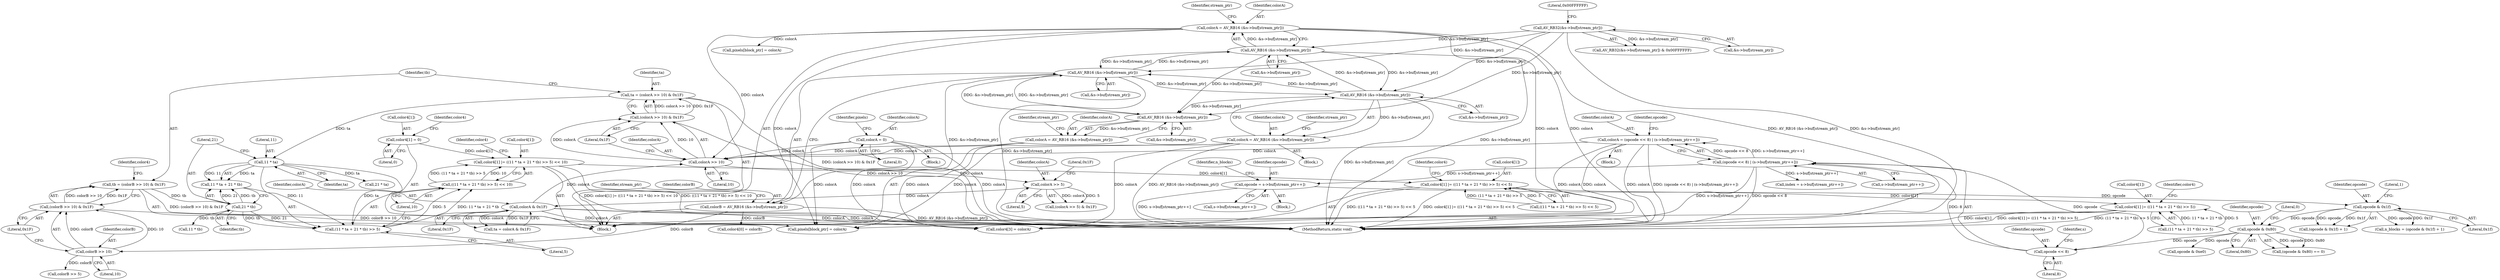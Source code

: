 digraph "0_FFmpeg_3819db745da2ac7fb3faacb116788c32f4753f34@array" {
"1000446" [label="(Call,color4[1] |= ((11 * ta + 21 * tb) >> 5) << 10)"];
"1000417" [label="(Call,color4[1] = 0)"];
"1000450" [label="(Call,((11 * ta + 21 * tb) >> 5) << 10)"];
"1000451" [label="(Call,(11 * ta + 21 * tb) >> 5)"];
"1000453" [label="(Call,11 * ta)"];
"1000432" [label="(Call,ta = (colorA >> 10) & 0x1F)"];
"1000434" [label="(Call,(colorA >> 10) & 0x1F)"];
"1000435" [label="(Call,colorA >> 10)"];
"1000333" [label="(Call,colorA = AV_RB16 (&s->buf[stream_ptr]))"];
"1000335" [label="(Call,AV_RB16 (&s->buf[stream_ptr]))"];
"1000402" [label="(Call,AV_RB16 (&s->buf[stream_ptr]))"];
"1000675" [label="(Call,AV_RB16 (&s->buf[stream_ptr]))"];
"1000212" [label="(Call,AV_RB32(&s->buf[stream_ptr]))"];
"1000389" [label="(Call,AV_RB16 (&s->buf[stream_ptr]))"];
"1000387" [label="(Call,colorA = AV_RB16 (&s->buf[stream_ptr]))"];
"1000522" [label="(Call,colorA & 0x1F)"];
"1000479" [label="(Call,colorA >> 5)"];
"1000157" [label="(Call,colorA = 0)"];
"1000288" [label="(Call,colorA = (opcode << 8) | (s->buf[stream_ptr++]))"];
"1000290" [label="(Call,(opcode << 8) | (s->buf[stream_ptr++]))"];
"1000291" [label="(Call,opcode << 8)"];
"1000283" [label="(Call,opcode & 0x80)"];
"1000277" [label="(Call,opcode & 0x1f)"];
"1000266" [label="(Call,opcode = s->buf[stream_ptr++])"];
"1000673" [label="(Call,colorA = AV_RB16 (&s->buf[stream_ptr]))"];
"1000456" [label="(Call,21 * tb)"];
"1000439" [label="(Call,tb = (colorB >> 10) & 0x1F)"];
"1000441" [label="(Call,(colorB >> 10) & 0x1F)"];
"1000442" [label="(Call,colorB >> 10)"];
"1000400" [label="(Call,colorB = AV_RB16 (&s->buf[stream_ptr]))"];
"1000490" [label="(Call,color4[1] |= ((11 * ta + 21 * tb) >> 5) << 5)"];
"1000530" [label="(Call,color4[1] |= ((11 * ta + 21 * tb) >> 5))"];
"1000494" [label="(Call,((11 * ta + 21 * tb) >> 5) << 5)"];
"1000265" [label="(Block,)"];
"1000482" [label="(Literal,0x1F)"];
"1000453" [label="(Call,11 * ta)"];
"1000274" [label="(Call,n_blocks = (opcode & 0x1f) + 1)"];
"1000401" [label="(Identifier,colorB)"];
"1000672" [label="(Block,)"];
"1000288" [label="(Call,colorA = (opcode << 8) | (s->buf[stream_ptr++]))"];
"1000402" [label="(Call,AV_RB16 (&s->buf[stream_ptr]))"];
"1000286" [label="(Literal,0)"];
"1000451" [label="(Call,(11 * ta + 21 * tb) >> 5)"];
"1000293" [label="(Literal,8)"];
"1000490" [label="(Call,color4[1] |= ((11 * ta + 21 * tb) >> 5) << 5)"];
"1000675" [label="(Call,AV_RB16 (&s->buf[stream_ptr]))"];
"1000158" [label="(Identifier,colorA)"];
"1000586" [label="(Call,index = s->buf[stream_ptr++])"];
"1000336" [label="(Call,&s->buf[stream_ptr])"];
"1000403" [label="(Call,&s->buf[stream_ptr])"];
"1000444" [label="(Literal,10)"];
"1000491" [label="(Call,color4[1])"];
"1000122" [label="(Block,)"];
"1000436" [label="(Identifier,colorA)"];
"1000290" [label="(Call,(opcode << 8) | (s->buf[stream_ptr++]))"];
"1000433" [label="(Identifier,ta)"];
"1000285" [label="(Literal,0x80)"];
"1000418" [label="(Call,color4[1])"];
"1000479" [label="(Call,colorA >> 5)"];
"1000437" [label="(Literal,10)"];
"1000277" [label="(Call,opcode & 0x1f)"];
"1000683" [label="(Identifier,stream_ptr)"];
"1000530" [label="(Call,color4[1] |= ((11 * ta + 21 * tb) >> 5))"];
"1000455" [label="(Identifier,ta)"];
"1000454" [label="(Literal,11)"];
"1000421" [label="(Literal,0)"];
"1000435" [label="(Call,colorA >> 10)"];
"1000478" [label="(Call,(colorA >> 5) & 0x1F)"];
"1000266" [label="(Call,opcode = s->buf[stream_ptr++])"];
"1000275" [label="(Identifier,n_blocks)"];
"1000212" [label="(Call,AV_RB32(&s->buf[stream_ptr]))"];
"1000432" [label="(Call,ta = (colorA >> 10) & 0x1F)"];
"1000531" [label="(Call,color4[1])"];
"1000434" [label="(Call,(colorA >> 10) & 0x1F)"];
"1000389" [label="(Call,AV_RB16 (&s->buf[stream_ptr]))"];
"1000459" [label="(Literal,5)"];
"1000450" [label="(Call,((11 * ta + 21 * tb) >> 5) << 10)"];
"1000159" [label="(Literal,0)"];
"1000481" [label="(Literal,5)"];
"1000280" [label="(Literal,1)"];
"1000674" [label="(Identifier,colorA)"];
"1000438" [label="(Literal,0x1F)"];
"1000448" [label="(Identifier,color4)"];
"1000446" [label="(Call,color4[1] |= ((11 * ta + 21 * tb) >> 5) << 10)"];
"1000292" [label="(Identifier,opcode)"];
"1000417" [label="(Call,color4[1] = 0)"];
"1000324" [label="(Block,)"];
"1000268" [label="(Call,s->buf[stream_ptr++])"];
"1000463" [label="(Identifier,color4)"];
"1000439" [label="(Call,tb = (colorB >> 10) & 0x1F)"];
"1000443" [label="(Identifier,colorB)"];
"1000507" [label="(Identifier,color4)"];
"1000685" [label="(Call,pixels[block_ptr] = colorA)"];
"1000279" [label="(Literal,0x1f)"];
"1000486" [label="(Call,colorB >> 5)"];
"1000520" [label="(Call,ta = colorA & 0x1F)"];
"1000276" [label="(Call,(opcode & 0x1f) + 1)"];
"1000387" [label="(Call,colorA = AV_RB16 (&s->buf[stream_ptr]))"];
"1000457" [label="(Literal,21)"];
"1000211" [label="(Call,AV_RB32(&s->buf[stream_ptr]) & 0x00FFFFFF)"];
"1000294" [label="(Call,s->buf[stream_ptr++])"];
"1000400" [label="(Call,colorB = AV_RB16 (&s->buf[stream_ptr]))"];
"1000335" [label="(Call,AV_RB16 (&s->buf[stream_ptr]))"];
"1000334" [label="(Identifier,colorA)"];
"1000673" [label="(Call,colorA = AV_RB16 (&s->buf[stream_ptr]))"];
"1000442" [label="(Call,colorB >> 10)"];
"1000296" [label="(Identifier,s)"];
"1000397" [label="(Identifier,stream_ptr)"];
"1000709" [label="(MethodReturn,static void)"];
"1000460" [label="(Literal,10)"];
"1000468" [label="(Call,21 * ta)"];
"1000452" [label="(Call,11 * ta + 21 * tb)"];
"1000456" [label="(Call,21 * tb)"];
"1000343" [label="(Identifier,stream_ptr)"];
"1000471" [label="(Call,11 * tb)"];
"1000283" [label="(Call,opcode & 0x80)"];
"1000219" [label="(Literal,0x00FFFFFF)"];
"1000410" [label="(Identifier,stream_ptr)"];
"1000267" [label="(Identifier,opcode)"];
"1000291" [label="(Call,opcode << 8)"];
"1000157" [label="(Call,colorA = 0)"];
"1000278" [label="(Identifier,opcode)"];
"1000545" [label="(Identifier,color4)"];
"1000333" [label="(Call,colorA = AV_RB16 (&s->buf[stream_ptr]))"];
"1000447" [label="(Call,color4[1])"];
"1000213" [label="(Call,&s->buf[stream_ptr])"];
"1000440" [label="(Identifier,tb)"];
"1000284" [label="(Identifier,opcode)"];
"1000534" [label="(Call,(11 * ta + 21 * tb) >> 5)"];
"1000480" [label="(Identifier,colorA)"];
"1000424" [label="(Identifier,color4)"];
"1000427" [label="(Call,color4[3] = colorA)"];
"1000168" [label="(Identifier,pixels)"];
"1000522" [label="(Call,colorA & 0x1F)"];
"1000388" [label="(Identifier,colorA)"];
"1000301" [label="(Identifier,opcode)"];
"1000441" [label="(Call,(colorB >> 10) & 0x1F)"];
"1000390" [label="(Call,&s->buf[stream_ptr])"];
"1000282" [label="(Call,(opcode & 0x80) == 0)"];
"1000287" [label="(Block,)"];
"1000524" [label="(Literal,0x1F)"];
"1000676" [label="(Call,&s->buf[stream_ptr])"];
"1000289" [label="(Identifier,colorA)"];
"1000445" [label="(Literal,0x1F)"];
"1000458" [label="(Identifier,tb)"];
"1000321" [label="(Call,opcode & 0xe0)"];
"1000523" [label="(Identifier,colorA)"];
"1000412" [label="(Call,color4[0] = colorB)"];
"1000374" [label="(Call,pixels[block_ptr] = colorA)"];
"1000446" -> "1000324"  [label="AST: "];
"1000446" -> "1000450"  [label="CFG: "];
"1000447" -> "1000446"  [label="AST: "];
"1000450" -> "1000446"  [label="AST: "];
"1000463" -> "1000446"  [label="CFG: "];
"1000446" -> "1000709"  [label="DDG: ((11 * ta + 21 * tb) >> 5) << 10"];
"1000446" -> "1000709"  [label="DDG: color4[1] |= ((11 * ta + 21 * tb) >> 5) << 10"];
"1000417" -> "1000446"  [label="DDG: color4[1]"];
"1000450" -> "1000446"  [label="DDG: (11 * ta + 21 * tb) >> 5"];
"1000450" -> "1000446"  [label="DDG: 10"];
"1000446" -> "1000490"  [label="DDG: color4[1]"];
"1000417" -> "1000324"  [label="AST: "];
"1000417" -> "1000421"  [label="CFG: "];
"1000418" -> "1000417"  [label="AST: "];
"1000421" -> "1000417"  [label="AST: "];
"1000424" -> "1000417"  [label="CFG: "];
"1000450" -> "1000460"  [label="CFG: "];
"1000451" -> "1000450"  [label="AST: "];
"1000460" -> "1000450"  [label="AST: "];
"1000451" -> "1000450"  [label="DDG: 11 * ta + 21 * tb"];
"1000451" -> "1000450"  [label="DDG: 5"];
"1000451" -> "1000459"  [label="CFG: "];
"1000452" -> "1000451"  [label="AST: "];
"1000459" -> "1000451"  [label="AST: "];
"1000460" -> "1000451"  [label="CFG: "];
"1000453" -> "1000451"  [label="DDG: 11"];
"1000453" -> "1000451"  [label="DDG: ta"];
"1000456" -> "1000451"  [label="DDG: 21"];
"1000456" -> "1000451"  [label="DDG: tb"];
"1000453" -> "1000452"  [label="AST: "];
"1000453" -> "1000455"  [label="CFG: "];
"1000454" -> "1000453"  [label="AST: "];
"1000455" -> "1000453"  [label="AST: "];
"1000457" -> "1000453"  [label="CFG: "];
"1000453" -> "1000452"  [label="DDG: 11"];
"1000453" -> "1000452"  [label="DDG: ta"];
"1000432" -> "1000453"  [label="DDG: ta"];
"1000453" -> "1000468"  [label="DDG: ta"];
"1000432" -> "1000324"  [label="AST: "];
"1000432" -> "1000434"  [label="CFG: "];
"1000433" -> "1000432"  [label="AST: "];
"1000434" -> "1000432"  [label="AST: "];
"1000440" -> "1000432"  [label="CFG: "];
"1000432" -> "1000709"  [label="DDG: (colorA >> 10) & 0x1F"];
"1000434" -> "1000432"  [label="DDG: colorA >> 10"];
"1000434" -> "1000432"  [label="DDG: 0x1F"];
"1000434" -> "1000438"  [label="CFG: "];
"1000435" -> "1000434"  [label="AST: "];
"1000438" -> "1000434"  [label="AST: "];
"1000434" -> "1000709"  [label="DDG: colorA >> 10"];
"1000435" -> "1000434"  [label="DDG: colorA"];
"1000435" -> "1000434"  [label="DDG: 10"];
"1000435" -> "1000437"  [label="CFG: "];
"1000436" -> "1000435"  [label="AST: "];
"1000437" -> "1000435"  [label="AST: "];
"1000438" -> "1000435"  [label="CFG: "];
"1000333" -> "1000435"  [label="DDG: colorA"];
"1000387" -> "1000435"  [label="DDG: colorA"];
"1000522" -> "1000435"  [label="DDG: colorA"];
"1000157" -> "1000435"  [label="DDG: colorA"];
"1000288" -> "1000435"  [label="DDG: colorA"];
"1000673" -> "1000435"  [label="DDG: colorA"];
"1000435" -> "1000479"  [label="DDG: colorA"];
"1000333" -> "1000324"  [label="AST: "];
"1000333" -> "1000335"  [label="CFG: "];
"1000334" -> "1000333"  [label="AST: "];
"1000335" -> "1000333"  [label="AST: "];
"1000343" -> "1000333"  [label="CFG: "];
"1000333" -> "1000709"  [label="DDG: colorA"];
"1000333" -> "1000709"  [label="DDG: AV_RB16 (&s->buf[stream_ptr])"];
"1000335" -> "1000333"  [label="DDG: &s->buf[stream_ptr]"];
"1000333" -> "1000374"  [label="DDG: colorA"];
"1000333" -> "1000427"  [label="DDG: colorA"];
"1000333" -> "1000685"  [label="DDG: colorA"];
"1000335" -> "1000336"  [label="CFG: "];
"1000336" -> "1000335"  [label="AST: "];
"1000335" -> "1000709"  [label="DDG: &s->buf[stream_ptr]"];
"1000402" -> "1000335"  [label="DDG: &s->buf[stream_ptr]"];
"1000212" -> "1000335"  [label="DDG: &s->buf[stream_ptr]"];
"1000675" -> "1000335"  [label="DDG: &s->buf[stream_ptr]"];
"1000335" -> "1000389"  [label="DDG: &s->buf[stream_ptr]"];
"1000335" -> "1000402"  [label="DDG: &s->buf[stream_ptr]"];
"1000335" -> "1000675"  [label="DDG: &s->buf[stream_ptr]"];
"1000402" -> "1000400"  [label="AST: "];
"1000402" -> "1000403"  [label="CFG: "];
"1000403" -> "1000402"  [label="AST: "];
"1000400" -> "1000402"  [label="CFG: "];
"1000402" -> "1000709"  [label="DDG: &s->buf[stream_ptr]"];
"1000402" -> "1000389"  [label="DDG: &s->buf[stream_ptr]"];
"1000402" -> "1000400"  [label="DDG: &s->buf[stream_ptr]"];
"1000675" -> "1000402"  [label="DDG: &s->buf[stream_ptr]"];
"1000389" -> "1000402"  [label="DDG: &s->buf[stream_ptr]"];
"1000212" -> "1000402"  [label="DDG: &s->buf[stream_ptr]"];
"1000402" -> "1000675"  [label="DDG: &s->buf[stream_ptr]"];
"1000675" -> "1000673"  [label="AST: "];
"1000675" -> "1000676"  [label="CFG: "];
"1000676" -> "1000675"  [label="AST: "];
"1000673" -> "1000675"  [label="CFG: "];
"1000675" -> "1000709"  [label="DDG: &s->buf[stream_ptr]"];
"1000675" -> "1000389"  [label="DDG: &s->buf[stream_ptr]"];
"1000675" -> "1000673"  [label="DDG: &s->buf[stream_ptr]"];
"1000212" -> "1000675"  [label="DDG: &s->buf[stream_ptr]"];
"1000212" -> "1000211"  [label="AST: "];
"1000212" -> "1000213"  [label="CFG: "];
"1000213" -> "1000212"  [label="AST: "];
"1000219" -> "1000212"  [label="CFG: "];
"1000212" -> "1000709"  [label="DDG: &s->buf[stream_ptr]"];
"1000212" -> "1000211"  [label="DDG: &s->buf[stream_ptr]"];
"1000212" -> "1000389"  [label="DDG: &s->buf[stream_ptr]"];
"1000389" -> "1000387"  [label="AST: "];
"1000389" -> "1000390"  [label="CFG: "];
"1000390" -> "1000389"  [label="AST: "];
"1000387" -> "1000389"  [label="CFG: "];
"1000389" -> "1000387"  [label="DDG: &s->buf[stream_ptr]"];
"1000387" -> "1000324"  [label="AST: "];
"1000388" -> "1000387"  [label="AST: "];
"1000397" -> "1000387"  [label="CFG: "];
"1000387" -> "1000427"  [label="DDG: colorA"];
"1000522" -> "1000520"  [label="AST: "];
"1000522" -> "1000524"  [label="CFG: "];
"1000523" -> "1000522"  [label="AST: "];
"1000524" -> "1000522"  [label="AST: "];
"1000520" -> "1000522"  [label="CFG: "];
"1000522" -> "1000709"  [label="DDG: colorA"];
"1000522" -> "1000427"  [label="DDG: colorA"];
"1000522" -> "1000520"  [label="DDG: colorA"];
"1000522" -> "1000520"  [label="DDG: 0x1F"];
"1000479" -> "1000522"  [label="DDG: colorA"];
"1000522" -> "1000685"  [label="DDG: colorA"];
"1000479" -> "1000478"  [label="AST: "];
"1000479" -> "1000481"  [label="CFG: "];
"1000480" -> "1000479"  [label="AST: "];
"1000481" -> "1000479"  [label="AST: "];
"1000482" -> "1000479"  [label="CFG: "];
"1000479" -> "1000478"  [label="DDG: colorA"];
"1000479" -> "1000478"  [label="DDG: 5"];
"1000157" -> "1000122"  [label="AST: "];
"1000157" -> "1000159"  [label="CFG: "];
"1000158" -> "1000157"  [label="AST: "];
"1000159" -> "1000157"  [label="AST: "];
"1000168" -> "1000157"  [label="CFG: "];
"1000157" -> "1000709"  [label="DDG: colorA"];
"1000157" -> "1000427"  [label="DDG: colorA"];
"1000157" -> "1000685"  [label="DDG: colorA"];
"1000288" -> "1000287"  [label="AST: "];
"1000288" -> "1000290"  [label="CFG: "];
"1000289" -> "1000288"  [label="AST: "];
"1000290" -> "1000288"  [label="AST: "];
"1000301" -> "1000288"  [label="CFG: "];
"1000288" -> "1000709"  [label="DDG: (opcode << 8) | (s->buf[stream_ptr++])"];
"1000288" -> "1000709"  [label="DDG: colorA"];
"1000290" -> "1000288"  [label="DDG: opcode << 8"];
"1000290" -> "1000288"  [label="DDG: s->buf[stream_ptr++]"];
"1000288" -> "1000427"  [label="DDG: colorA"];
"1000288" -> "1000685"  [label="DDG: colorA"];
"1000290" -> "1000294"  [label="CFG: "];
"1000291" -> "1000290"  [label="AST: "];
"1000294" -> "1000290"  [label="AST: "];
"1000290" -> "1000709"  [label="DDG: opcode << 8"];
"1000290" -> "1000709"  [label="DDG: s->buf[stream_ptr++]"];
"1000290" -> "1000266"  [label="DDG: s->buf[stream_ptr++]"];
"1000291" -> "1000290"  [label="DDG: opcode"];
"1000291" -> "1000290"  [label="DDG: 8"];
"1000290" -> "1000586"  [label="DDG: s->buf[stream_ptr++]"];
"1000291" -> "1000293"  [label="CFG: "];
"1000292" -> "1000291"  [label="AST: "];
"1000293" -> "1000291"  [label="AST: "];
"1000296" -> "1000291"  [label="CFG: "];
"1000283" -> "1000291"  [label="DDG: opcode"];
"1000283" -> "1000282"  [label="AST: "];
"1000283" -> "1000285"  [label="CFG: "];
"1000284" -> "1000283"  [label="AST: "];
"1000285" -> "1000283"  [label="AST: "];
"1000286" -> "1000283"  [label="CFG: "];
"1000283" -> "1000282"  [label="DDG: opcode"];
"1000283" -> "1000282"  [label="DDG: 0x80"];
"1000277" -> "1000283"  [label="DDG: opcode"];
"1000283" -> "1000321"  [label="DDG: opcode"];
"1000277" -> "1000276"  [label="AST: "];
"1000277" -> "1000279"  [label="CFG: "];
"1000278" -> "1000277"  [label="AST: "];
"1000279" -> "1000277"  [label="AST: "];
"1000280" -> "1000277"  [label="CFG: "];
"1000277" -> "1000274"  [label="DDG: opcode"];
"1000277" -> "1000274"  [label="DDG: 0x1f"];
"1000277" -> "1000276"  [label="DDG: opcode"];
"1000277" -> "1000276"  [label="DDG: 0x1f"];
"1000266" -> "1000277"  [label="DDG: opcode"];
"1000266" -> "1000265"  [label="AST: "];
"1000266" -> "1000268"  [label="CFG: "];
"1000267" -> "1000266"  [label="AST: "];
"1000268" -> "1000266"  [label="AST: "];
"1000275" -> "1000266"  [label="CFG: "];
"1000266" -> "1000709"  [label="DDG: s->buf[stream_ptr++]"];
"1000673" -> "1000672"  [label="AST: "];
"1000674" -> "1000673"  [label="AST: "];
"1000683" -> "1000673"  [label="CFG: "];
"1000673" -> "1000709"  [label="DDG: AV_RB16 (&s->buf[stream_ptr])"];
"1000673" -> "1000427"  [label="DDG: colorA"];
"1000673" -> "1000685"  [label="DDG: colorA"];
"1000456" -> "1000452"  [label="AST: "];
"1000456" -> "1000458"  [label="CFG: "];
"1000457" -> "1000456"  [label="AST: "];
"1000458" -> "1000456"  [label="AST: "];
"1000452" -> "1000456"  [label="CFG: "];
"1000456" -> "1000452"  [label="DDG: 21"];
"1000456" -> "1000452"  [label="DDG: tb"];
"1000439" -> "1000456"  [label="DDG: tb"];
"1000456" -> "1000471"  [label="DDG: tb"];
"1000439" -> "1000324"  [label="AST: "];
"1000439" -> "1000441"  [label="CFG: "];
"1000440" -> "1000439"  [label="AST: "];
"1000441" -> "1000439"  [label="AST: "];
"1000448" -> "1000439"  [label="CFG: "];
"1000439" -> "1000709"  [label="DDG: (colorB >> 10) & 0x1F"];
"1000441" -> "1000439"  [label="DDG: colorB >> 10"];
"1000441" -> "1000439"  [label="DDG: 0x1F"];
"1000441" -> "1000445"  [label="CFG: "];
"1000442" -> "1000441"  [label="AST: "];
"1000445" -> "1000441"  [label="AST: "];
"1000441" -> "1000709"  [label="DDG: colorB >> 10"];
"1000442" -> "1000441"  [label="DDG: colorB"];
"1000442" -> "1000441"  [label="DDG: 10"];
"1000442" -> "1000444"  [label="CFG: "];
"1000443" -> "1000442"  [label="AST: "];
"1000444" -> "1000442"  [label="AST: "];
"1000445" -> "1000442"  [label="CFG: "];
"1000400" -> "1000442"  [label="DDG: colorB"];
"1000442" -> "1000486"  [label="DDG: colorB"];
"1000400" -> "1000324"  [label="AST: "];
"1000401" -> "1000400"  [label="AST: "];
"1000410" -> "1000400"  [label="CFG: "];
"1000400" -> "1000709"  [label="DDG: AV_RB16 (&s->buf[stream_ptr])"];
"1000400" -> "1000412"  [label="DDG: colorB"];
"1000490" -> "1000324"  [label="AST: "];
"1000490" -> "1000494"  [label="CFG: "];
"1000491" -> "1000490"  [label="AST: "];
"1000494" -> "1000490"  [label="AST: "];
"1000507" -> "1000490"  [label="CFG: "];
"1000490" -> "1000709"  [label="DDG: ((11 * ta + 21 * tb) >> 5) << 5"];
"1000490" -> "1000709"  [label="DDG: color4[1] |= ((11 * ta + 21 * tb) >> 5) << 5"];
"1000494" -> "1000490"  [label="DDG: (11 * ta + 21 * tb) >> 5"];
"1000494" -> "1000490"  [label="DDG: 5"];
"1000490" -> "1000530"  [label="DDG: color4[1]"];
"1000530" -> "1000324"  [label="AST: "];
"1000530" -> "1000534"  [label="CFG: "];
"1000531" -> "1000530"  [label="AST: "];
"1000534" -> "1000530"  [label="AST: "];
"1000545" -> "1000530"  [label="CFG: "];
"1000530" -> "1000709"  [label="DDG: color4[1]"];
"1000530" -> "1000709"  [label="DDG: color4[1] |= ((11 * ta + 21 * tb) >> 5)"];
"1000530" -> "1000709"  [label="DDG: (11 * ta + 21 * tb) >> 5"];
"1000534" -> "1000530"  [label="DDG: 11 * ta + 21 * tb"];
"1000534" -> "1000530"  [label="DDG: 5"];
}
